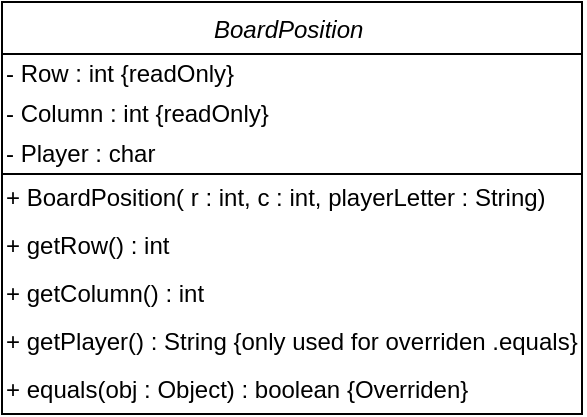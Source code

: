 <mxfile version="13.2.4" type="device"><diagram id="ro1g94Ef0KtUDFOrlvq4" name="Page-1"><mxGraphModel dx="1010" dy="485" grid="1" gridSize="10" guides="1" tooltips="1" connect="1" arrows="1" fold="1" page="1" pageScale="1" pageWidth="850" pageHeight="1100" math="0" shadow="0"><root><mxCell id="0"/><mxCell id="1" parent="0"/><mxCell id="A0CXEA3YVzPS7EvlMdCj-1" value="BoardPosition " style="swimlane;fontStyle=2;align=center;verticalAlign=top;childLayout=stackLayout;horizontal=1;startSize=26;horizontalStack=0;resizeParent=1;resizeLast=0;collapsible=1;marginBottom=0;rounded=0;shadow=0;strokeWidth=1;" parent="1" vertex="1"><mxGeometry x="140" y="100" width="290" height="206" as="geometry"><mxRectangle x="230" y="140" width="160" height="26" as="alternateBounds"/></mxGeometry></mxCell><mxCell id="A0CXEA3YVzPS7EvlMdCj-2" value="- Row : int {readOnly}" style="text;html=1;strokeColor=none;fillColor=none;align=left;verticalAlign=middle;whiteSpace=wrap;rounded=0;" parent="A0CXEA3YVzPS7EvlMdCj-1" vertex="1"><mxGeometry y="26" width="290" height="20" as="geometry"/></mxCell><mxCell id="A0CXEA3YVzPS7EvlMdCj-3" value="- Column : int {readOnly}" style="text;html=1;strokeColor=none;fillColor=none;align=left;verticalAlign=middle;whiteSpace=wrap;rounded=0;" parent="A0CXEA3YVzPS7EvlMdCj-1" vertex="1"><mxGeometry y="46" width="290" height="20" as="geometry"/></mxCell><mxCell id="IIeSKq82ILq44ElevrmJ-1" value="- Player : char&amp;nbsp;" style="text;html=1;strokeColor=none;fillColor=none;align=left;verticalAlign=middle;whiteSpace=wrap;rounded=0;" vertex="1" parent="A0CXEA3YVzPS7EvlMdCj-1"><mxGeometry y="66" width="290" height="20" as="geometry"/></mxCell><mxCell id="A0CXEA3YVzPS7EvlMdCj-4" value="+ BoardPosition( r : int, c : int, playerLetter : String)&amp;nbsp;" style="text;html=1;strokeColor=none;fillColor=none;align=left;verticalAlign=middle;whiteSpace=wrap;rounded=0;" parent="A0CXEA3YVzPS7EvlMdCj-1" vertex="1"><mxGeometry y="86" width="290" height="24" as="geometry"/></mxCell><mxCell id="zU2uksjiEDH9GR-RTT5f-4" value="+ getRow() : int" style="text;html=1;strokeColor=none;fillColor=none;align=left;verticalAlign=middle;whiteSpace=wrap;rounded=0;" parent="A0CXEA3YVzPS7EvlMdCj-1" vertex="1"><mxGeometry y="110" width="290" height="24" as="geometry"/></mxCell><mxCell id="zU2uksjiEDH9GR-RTT5f-1" value="+ getColumn() : int" style="text;html=1;strokeColor=none;fillColor=none;align=left;verticalAlign=middle;whiteSpace=wrap;rounded=0;" parent="A0CXEA3YVzPS7EvlMdCj-1" vertex="1"><mxGeometry y="134" width="290" height="24" as="geometry"/></mxCell><mxCell id="zU2uksjiEDH9GR-RTT5f-2" value="+ getPlayer() : String {only used for overriden .equals}" style="text;html=1;strokeColor=none;fillColor=none;align=left;verticalAlign=middle;whiteSpace=wrap;rounded=0;" parent="A0CXEA3YVzPS7EvlMdCj-1" vertex="1"><mxGeometry y="158" width="290" height="24" as="geometry"/></mxCell><mxCell id="zU2uksjiEDH9GR-RTT5f-3" value="+ equals(obj : Object) : boolean {Overriden}" style="text;html=1;strokeColor=none;fillColor=none;align=left;verticalAlign=middle;whiteSpace=wrap;rounded=0;" parent="A0CXEA3YVzPS7EvlMdCj-1" vertex="1"><mxGeometry y="182" width="290" height="24" as="geometry"/></mxCell><mxCell id="A0CXEA3YVzPS7EvlMdCj-5" value="" style="endArrow=none;html=1;exitX=0;exitY=0;exitDx=0;exitDy=0;entryX=1;entryY=0;entryDx=0;entryDy=0;" parent="A0CXEA3YVzPS7EvlMdCj-1" target="A0CXEA3YVzPS7EvlMdCj-4" edge="1" source="A0CXEA3YVzPS7EvlMdCj-4"><mxGeometry width="50" height="50" relative="1" as="geometry"><mxPoint y="66" as="sourcePoint"/><mxPoint x="460" y="66" as="targetPoint"/></mxGeometry></mxCell></root></mxGraphModel></diagram></mxfile>